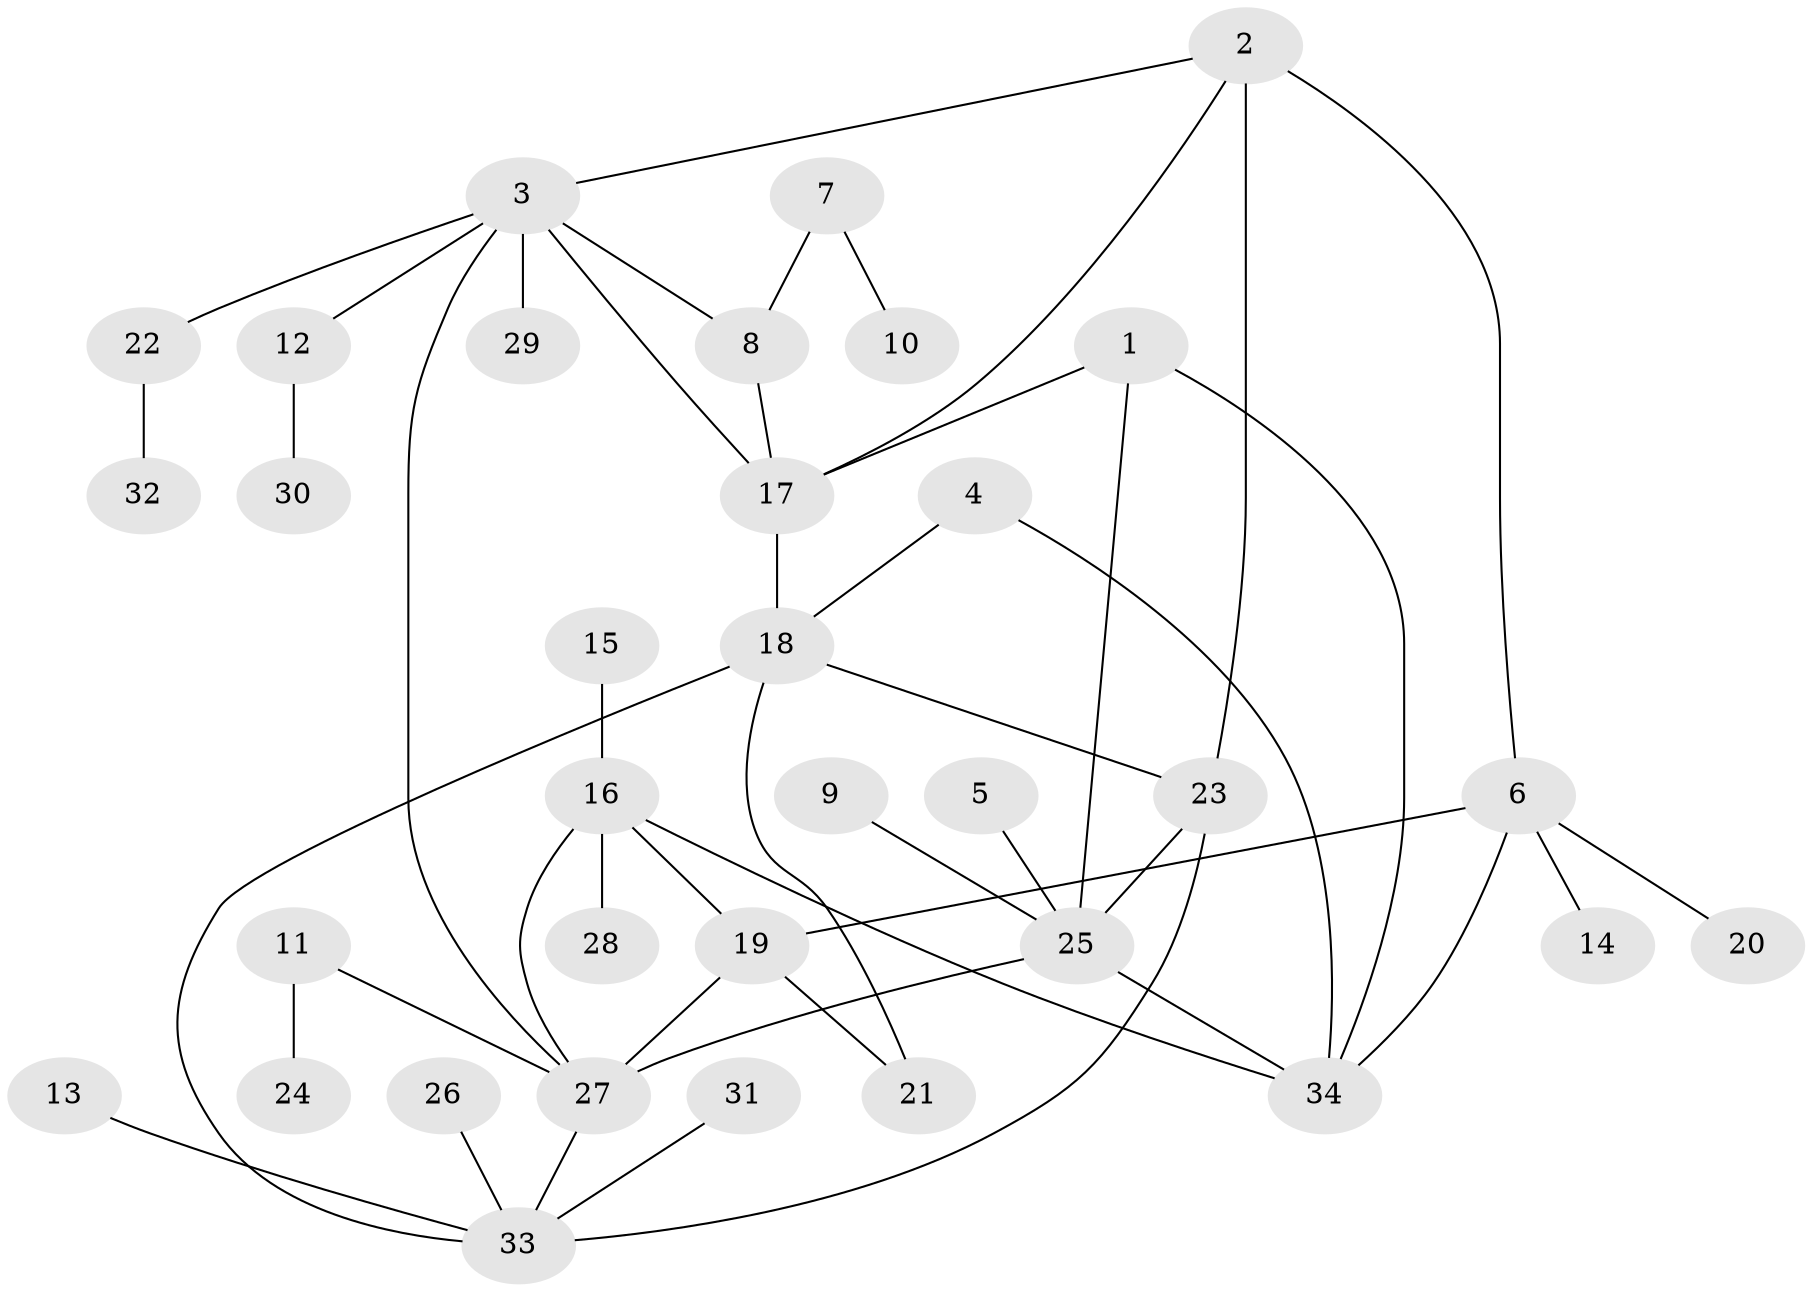 // original degree distribution, {7: 0.04411764705882353, 6: 0.04411764705882353, 5: 0.058823529411764705, 9: 0.014705882352941176, 8: 0.029411764705882353, 3: 0.07352941176470588, 1: 0.5147058823529411, 2: 0.22058823529411764}
// Generated by graph-tools (version 1.1) at 2025/02/03/09/25 03:02:47]
// undirected, 34 vertices, 47 edges
graph export_dot {
graph [start="1"]
  node [color=gray90,style=filled];
  1;
  2;
  3;
  4;
  5;
  6;
  7;
  8;
  9;
  10;
  11;
  12;
  13;
  14;
  15;
  16;
  17;
  18;
  19;
  20;
  21;
  22;
  23;
  24;
  25;
  26;
  27;
  28;
  29;
  30;
  31;
  32;
  33;
  34;
  1 -- 17 [weight=1.0];
  1 -- 25 [weight=1.0];
  1 -- 34 [weight=1.0];
  2 -- 3 [weight=1.0];
  2 -- 6 [weight=2.0];
  2 -- 17 [weight=1.0];
  2 -- 23 [weight=1.0];
  3 -- 8 [weight=1.0];
  3 -- 12 [weight=1.0];
  3 -- 17 [weight=1.0];
  3 -- 22 [weight=1.0];
  3 -- 27 [weight=1.0];
  3 -- 29 [weight=1.0];
  4 -- 18 [weight=1.0];
  4 -- 34 [weight=1.0];
  5 -- 25 [weight=1.0];
  6 -- 14 [weight=1.0];
  6 -- 19 [weight=1.0];
  6 -- 20 [weight=1.0];
  6 -- 34 [weight=1.0];
  7 -- 8 [weight=1.0];
  7 -- 10 [weight=1.0];
  8 -- 17 [weight=1.0];
  9 -- 25 [weight=1.0];
  11 -- 24 [weight=1.0];
  11 -- 27 [weight=1.0];
  12 -- 30 [weight=1.0];
  13 -- 33 [weight=1.0];
  15 -- 16 [weight=1.0];
  16 -- 19 [weight=1.0];
  16 -- 27 [weight=1.0];
  16 -- 28 [weight=1.0];
  16 -- 34 [weight=1.0];
  17 -- 18 [weight=1.0];
  18 -- 21 [weight=1.0];
  18 -- 23 [weight=1.0];
  18 -- 33 [weight=1.0];
  19 -- 21 [weight=1.0];
  19 -- 27 [weight=1.0];
  22 -- 32 [weight=1.0];
  23 -- 25 [weight=1.0];
  23 -- 33 [weight=1.0];
  25 -- 27 [weight=1.0];
  25 -- 34 [weight=1.0];
  26 -- 33 [weight=1.0];
  27 -- 33 [weight=1.0];
  31 -- 33 [weight=1.0];
}

